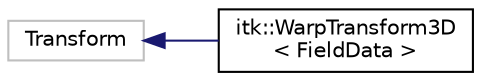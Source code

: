 digraph "Graphical Class Hierarchy"
{
  bgcolor="transparent";
  edge [fontname="Helvetica",fontsize="10",labelfontname="Helvetica",labelfontsize="10"];
  node [fontname="Helvetica",fontsize="10",shape=record];
  rankdir="LR";
  Node411 [label="Transform",height=0.2,width=0.4,color="grey75"];
  Node411 -> Node0 [dir="back",color="midnightblue",fontsize="10",style="solid",fontname="Helvetica"];
  Node0 [label="itk::WarpTransform3D\l\< FieldData \>",height=0.2,width=0.4,color="black",URL="$classitk_1_1WarpTransform3D.html"];
}
